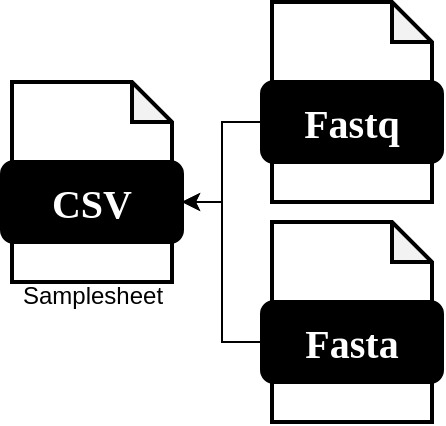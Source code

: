 <mxfile version="24.8.6">
  <diagram name="Page-1" id="nqxrVcMHJvyRHuvHEkZy">
    <mxGraphModel dx="1261" dy="657" grid="1" gridSize="10" guides="1" tooltips="1" connect="1" arrows="1" fold="1" page="1" pageScale="1" pageWidth="850" pageHeight="1100" math="0" shadow="0">
      <root>
        <mxCell id="0" />
        <mxCell id="1" parent="0" />
        <mxCell id="Nx9keAvjiDYeH18iiJ8U-1" value="" style="group" vertex="1" connectable="0" parent="1">
          <mxGeometry x="50" y="60" width="90" height="100" as="geometry" />
        </mxCell>
        <mxCell id="Nx9keAvjiDYeH18iiJ8U-2" value="" style="shape=note;whiteSpace=wrap;html=1;backgroundOutline=1;darkOpacity=0.05;rounded=1;size=20;strokeWidth=2;" vertex="1" parent="Nx9keAvjiDYeH18iiJ8U-1">
          <mxGeometry x="5" width="80" height="100" as="geometry" />
        </mxCell>
        <mxCell id="Nx9keAvjiDYeH18iiJ8U-3" value="&lt;font data-font-src=&quot;https://fonts.googleapis.com/css?family=Maven+Pro&quot; face=&quot;Maven Pro&quot; color=&quot;#ffffff&quot;&gt;&lt;b&gt;&lt;font style=&quot;font-size: 20px;&quot;&gt;CSV&lt;/font&gt;&lt;/b&gt;&lt;/font&gt;" style="rounded=1;whiteSpace=wrap;html=1;strokeWidth=2;fillColor=#000000;" vertex="1" parent="Nx9keAvjiDYeH18iiJ8U-1">
          <mxGeometry y="40" width="90" height="40" as="geometry" />
        </mxCell>
        <mxCell id="Nx9keAvjiDYeH18iiJ8U-4" value="Samplesheet" style="text;html=1;align=center;verticalAlign=middle;resizable=0;points=[];autosize=1;strokeColor=none;fillColor=none;" vertex="1" parent="1">
          <mxGeometry x="50" y="152" width="90" height="30" as="geometry" />
        </mxCell>
        <mxCell id="Nx9keAvjiDYeH18iiJ8U-6" value="" style="group" vertex="1" connectable="0" parent="1">
          <mxGeometry x="180" y="20" width="90" height="100" as="geometry" />
        </mxCell>
        <mxCell id="Nx9keAvjiDYeH18iiJ8U-7" value="" style="shape=note;whiteSpace=wrap;html=1;backgroundOutline=1;darkOpacity=0.05;rounded=1;size=20;strokeWidth=2;" vertex="1" parent="Nx9keAvjiDYeH18iiJ8U-6">
          <mxGeometry x="5" width="80" height="100" as="geometry" />
        </mxCell>
        <mxCell id="Nx9keAvjiDYeH18iiJ8U-8" value="&lt;font data-font-src=&quot;https://fonts.googleapis.com/css?family=Maven+Pro&quot; face=&quot;Maven Pro&quot; color=&quot;#ffffff&quot;&gt;&lt;b&gt;&lt;font style=&quot;font-size: 20px;&quot;&gt;Fastq&lt;/font&gt;&lt;/b&gt;&lt;/font&gt;" style="rounded=1;whiteSpace=wrap;html=1;strokeWidth=2;fillColor=#000000;" vertex="1" parent="Nx9keAvjiDYeH18iiJ8U-6">
          <mxGeometry y="40" width="90" height="40" as="geometry" />
        </mxCell>
        <mxCell id="Nx9keAvjiDYeH18iiJ8U-9" value="" style="group" vertex="1" connectable="0" parent="1">
          <mxGeometry x="180" y="130" width="90" height="100" as="geometry" />
        </mxCell>
        <mxCell id="Nx9keAvjiDYeH18iiJ8U-10" value="" style="shape=note;whiteSpace=wrap;html=1;backgroundOutline=1;darkOpacity=0.05;rounded=1;size=20;strokeWidth=2;" vertex="1" parent="Nx9keAvjiDYeH18iiJ8U-9">
          <mxGeometry x="5" width="80" height="100" as="geometry" />
        </mxCell>
        <mxCell id="Nx9keAvjiDYeH18iiJ8U-11" value="&lt;font data-font-src=&quot;https://fonts.googleapis.com/css?family=Maven+Pro&quot; face=&quot;Maven Pro&quot; color=&quot;#ffffff&quot;&gt;&lt;b&gt;&lt;font style=&quot;font-size: 20px;&quot;&gt;Fasta&lt;/font&gt;&lt;/b&gt;&lt;/font&gt;" style="rounded=1;whiteSpace=wrap;html=1;strokeWidth=2;fillColor=#000000;" vertex="1" parent="Nx9keAvjiDYeH18iiJ8U-9">
          <mxGeometry y="40" width="90" height="40" as="geometry" />
        </mxCell>
        <mxCell id="Nx9keAvjiDYeH18iiJ8U-12" style="edgeStyle=orthogonalEdgeStyle;rounded=0;orthogonalLoop=1;jettySize=auto;html=1;exitX=0;exitY=0.5;exitDx=0;exitDy=0;entryX=1;entryY=0.5;entryDx=0;entryDy=0;" edge="1" parent="1" source="Nx9keAvjiDYeH18iiJ8U-8" target="Nx9keAvjiDYeH18iiJ8U-3">
          <mxGeometry relative="1" as="geometry" />
        </mxCell>
        <mxCell id="Nx9keAvjiDYeH18iiJ8U-13" style="edgeStyle=orthogonalEdgeStyle;rounded=0;orthogonalLoop=1;jettySize=auto;html=1;exitX=0;exitY=0.5;exitDx=0;exitDy=0;entryX=1;entryY=0.5;entryDx=0;entryDy=0;" edge="1" parent="1" source="Nx9keAvjiDYeH18iiJ8U-11" target="Nx9keAvjiDYeH18iiJ8U-3">
          <mxGeometry relative="1" as="geometry">
            <mxPoint x="210" y="130" as="targetPoint" />
          </mxGeometry>
        </mxCell>
      </root>
    </mxGraphModel>
  </diagram>
</mxfile>
